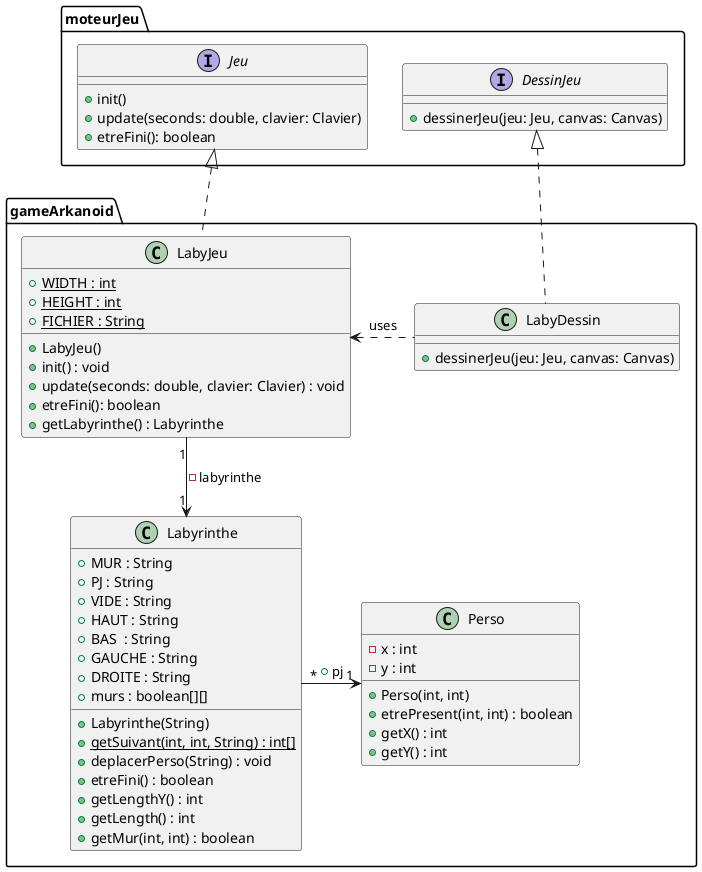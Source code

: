 @startuml
package moteurJeu {

interface Jeu{
+ init()
+ update(seconds: double, clavier: Clavier)
+ etreFini(): boolean
}


interface DessinJeu {
+ dessinerJeu(jeu: Jeu, canvas: Canvas)
}
}

package gameArkanoid{

class LabyJeu{
+ {static} WIDTH : int
+ {static} HEIGHT : int
+ {static} FICHIER : String
+ LabyJeu()
+ init() : void
+ update(seconds: double, clavier: Clavier) : void
+ etreFini(): boolean
+ getLabyrinthe() : Labyrinthe
}

class Labyrinthe {
  + MUR : String
  + PJ : String
  + VIDE : String
  + HAUT : String
  + BAS  : String
  + GAUCHE : String
  + DROITE : String
  + murs : boolean[][]
  + Labyrinthe(String)
  + {static} getSuivant(int, int, String) : int[]
  + deplacerPerso(String) : void
  + etreFini() : boolean
  + getLengthY() : int
  + getLength() : int
  + getMur(int, int) : boolean
}

Jeu <|.. LabyJeu


LabyJeu "1" --> "1" Labyrinthe : -labyrinthe


class LabyDessin{
+ dessinerJeu(jeu: Jeu, canvas: Canvas)
}

DessinJeu <|.. LabyDessin
LabyJeu <. LabyDessin:uses


class Perso {
  - x : int
  - y : int
  + Perso(int, int)
  + etrePresent(int, int) : boolean
  + getX() : int
  + getY() : int
}

Labyrinthe "*" -> "1" Perso : + pj
}
@enduml
